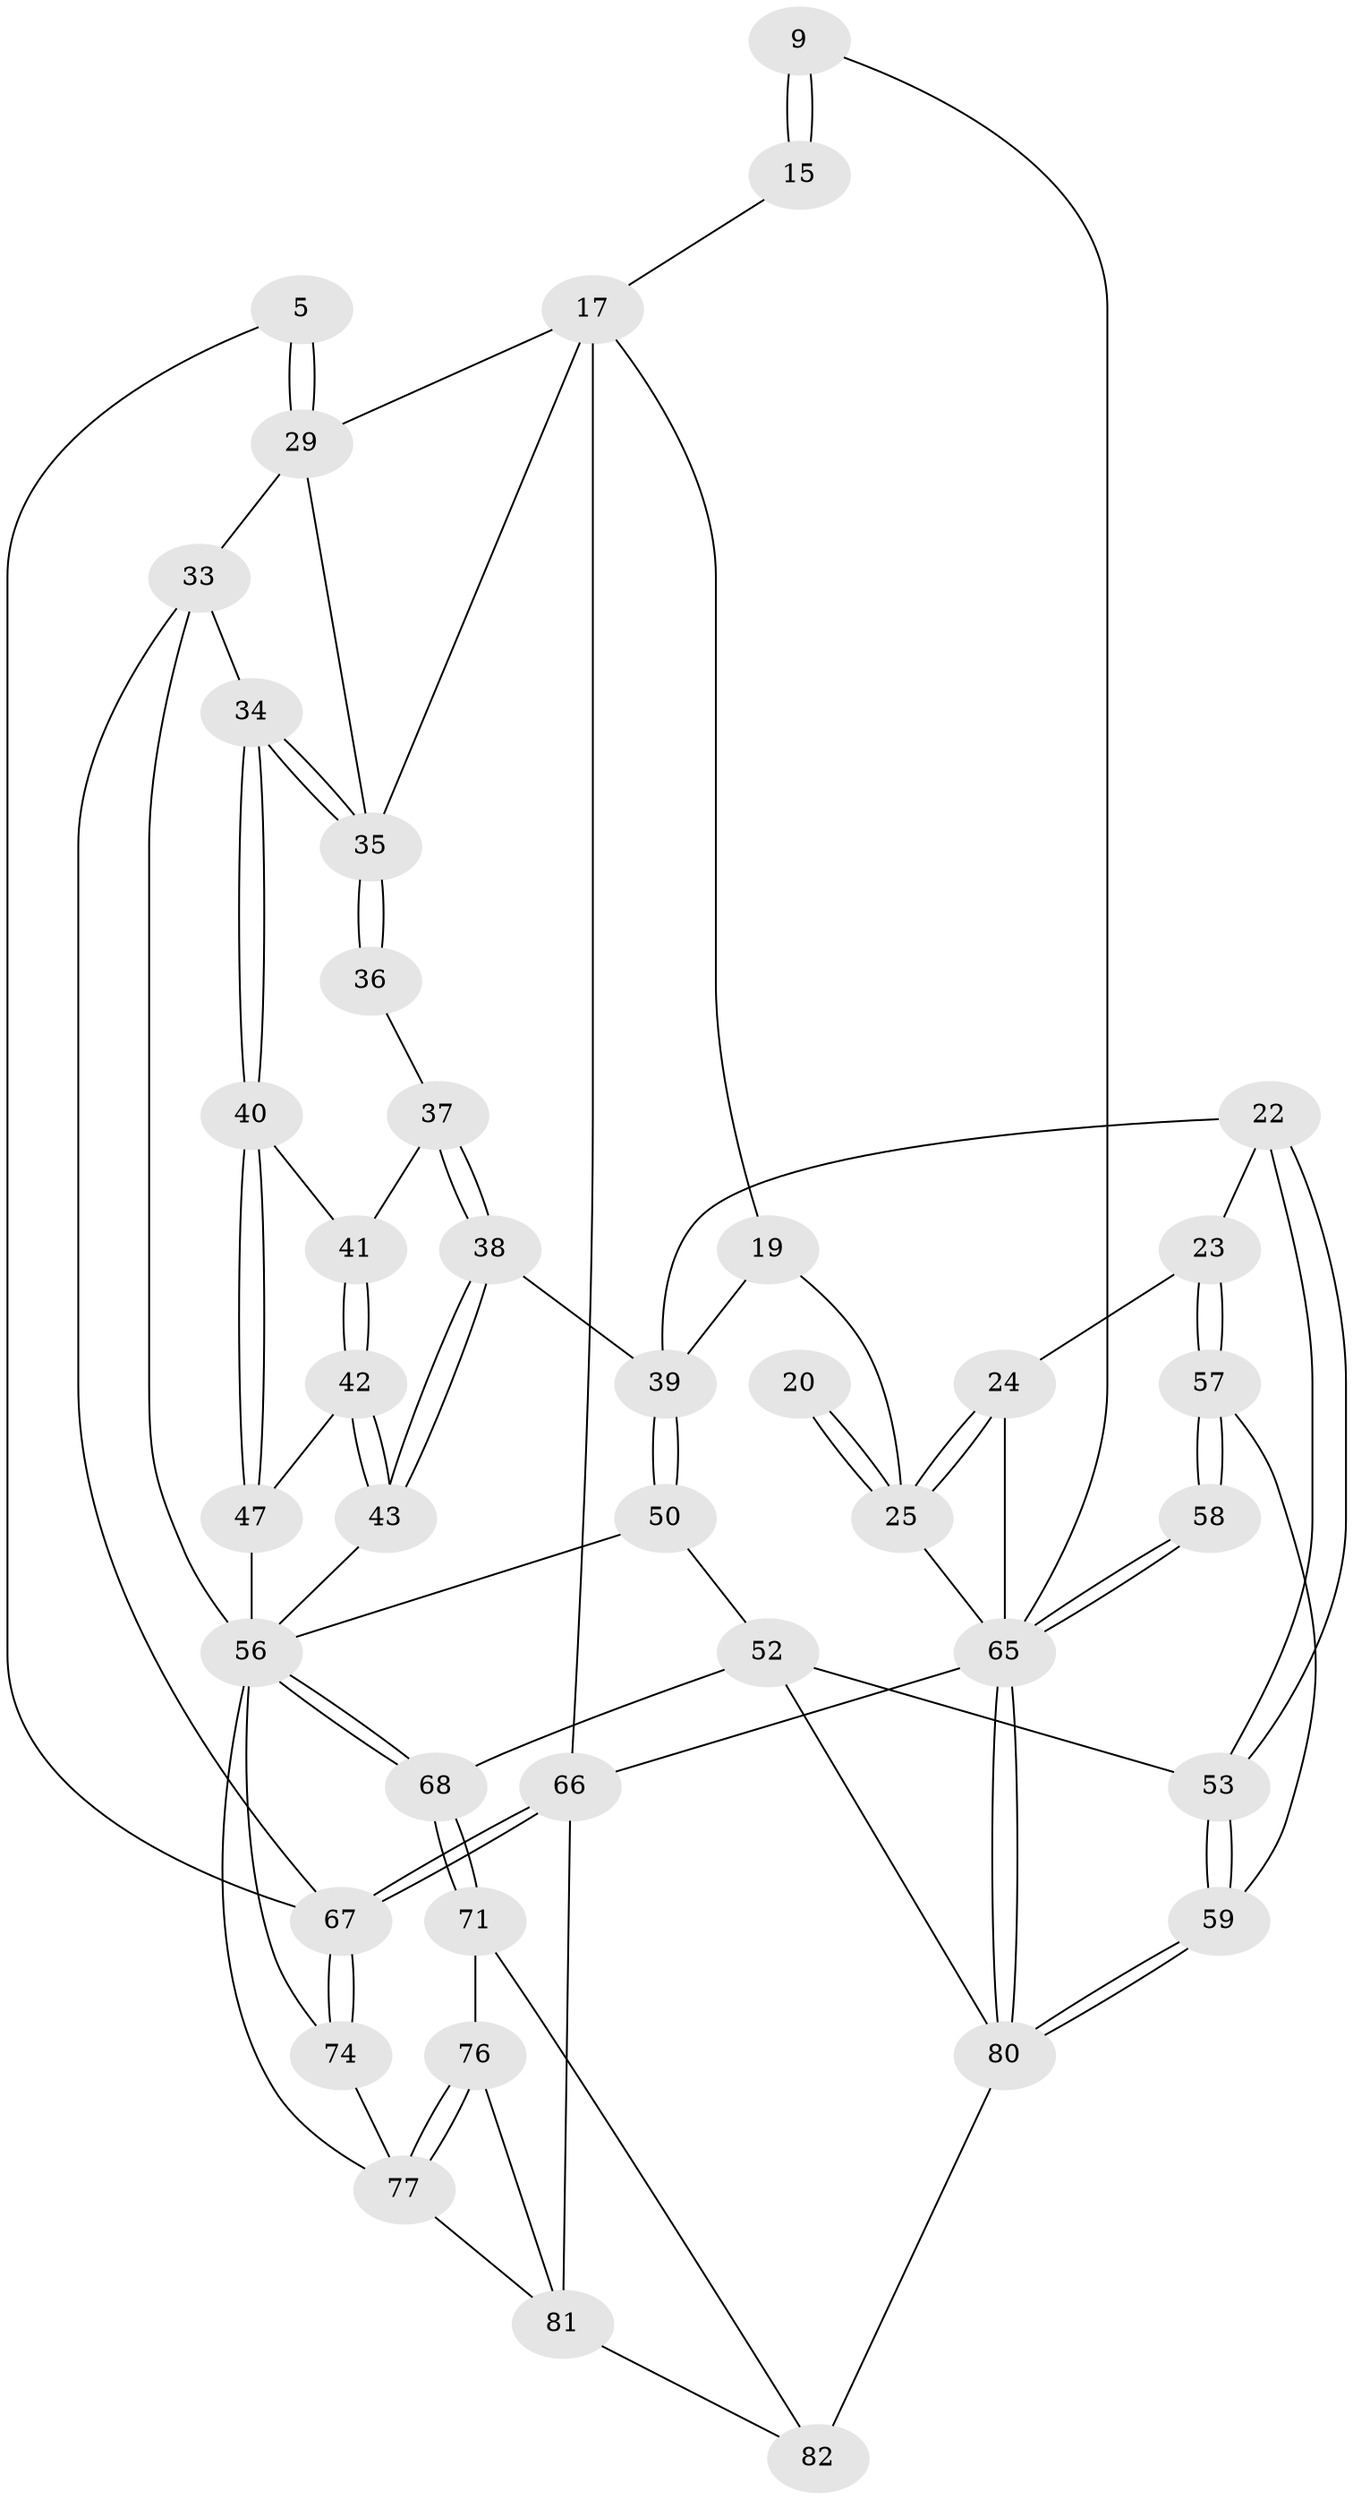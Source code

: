// original degree distribution, {3: 0.036585365853658534, 5: 0.5, 6: 0.23170731707317074, 4: 0.23170731707317074}
// Generated by graph-tools (version 1.1) at 2025/00/03/09/25 05:00:13]
// undirected, 41 vertices, 93 edges
graph export_dot {
graph [start="1"]
  node [color=gray90,style=filled];
  5 [pos="+0.9199236446183277+0.24586371551583677"];
  9 [pos="+0+0"];
  15 [pos="+0.5360880490494685+0",super="+8"];
  17 [pos="+0.4179711306252311+0.28582666007131347",super="+16"];
  19 [pos="+0.2400914167419882+0.14875856132546295",super="+18+14"];
  20 [pos="+0.14482860248734622+0.153389712217389"];
  22 [pos="+0.22100659438571316+0.41999425962070874"];
  23 [pos="+0.13375650675962247+0.42505195904579246"];
  24 [pos="+0.12462666241086728+0.42250464688652495"];
  25 [pos="+0.10848993179663662+0.27231023480322986",super="+12+13"];
  29 [pos="+0.9715036054806494+0.3387016830904029",super="+26+6"];
  33 [pos="+0.8169279906342016+0.4177148867339326",super="+30"];
  34 [pos="+0.6890308229342931+0.4330243615601574"];
  35 [pos="+0.6695799307507796+0.4122535684287501",super="+27+28"];
  36 [pos="+0.5747863713923045+0.44362676906362314"];
  37 [pos="+0.5476799520209563+0.4649103755610291"];
  38 [pos="+0.4565604408565708+0.4929661081708423"];
  39 [pos="+0.37478865908308673+0.4699695128394704",super="+21"];
  40 [pos="+0.6845474074758989+0.4745807480396317"];
  41 [pos="+0.5737004249652267+0.5009209717311558"];
  42 [pos="+0.5926606833662724+0.5653240002157887"];
  43 [pos="+0.5566330845411768+0.5868494370271748"];
  47 [pos="+0.68140974591988+0.5400102545420279"];
  50 [pos="+0.39438658925643383+0.6522676667190137"];
  52 [pos="+0.3295381074779963+0.7475643874797224",super="+51"];
  53 [pos="+0.26757324322072223+0.7429428197188479"];
  56 [pos="+0.5871675333958692+0.7168965512137228",super="+54+55+46+45"];
  57 [pos="+0.1340025713703282+0.7277808716282643"];
  58 [pos="+0+0.7294747950126137"];
  59 [pos="+0.18956828731368688+0.7663756025866629"];
  65 [pos="+0+1",super="+10+32"];
  66 [pos="+1+1",super="+3"];
  67 [pos="+1+0.7981304419342534",super="+48+31"];
  68 [pos="+0.5651236350977641+0.7429607484605489"];
  71 [pos="+0.5567745667925965+0.8113347018488701"];
  74 [pos="+0.9715210741614021+0.85119603461577",super="+62+49"];
  76 [pos="+0.8336114715581955+0.833044716374996",super="+70"];
  77 [pos="+0.9042396012115869+0.9864924504429825",super="+75+64"];
  80 [pos="+0.06659495594607473+1",super="+79+73"];
  81 [pos="+0.6443412708690343+1",super="+78"];
  82 [pos="+0.5913028919536644+1",super="+72"];
  5 -- 29 [weight=2];
  5 -- 29;
  5 -- 67;
  9 -- 15 [weight=2];
  9 -- 15;
  9 -- 65;
  15 -- 17;
  17 -- 19;
  17 -- 35;
  17 -- 66;
  17 -- 29;
  19 -- 39;
  19 -- 25;
  20 -- 25 [weight=2];
  20 -- 25;
  22 -- 23;
  22 -- 53;
  22 -- 53;
  22 -- 39;
  23 -- 24;
  23 -- 57;
  23 -- 57;
  24 -- 25;
  24 -- 25;
  24 -- 65;
  25 -- 65;
  29 -- 35;
  29 -- 33;
  33 -- 34;
  33 -- 67;
  33 -- 56;
  34 -- 35;
  34 -- 35;
  34 -- 40;
  34 -- 40;
  35 -- 36 [weight=2];
  35 -- 36;
  36 -- 37;
  37 -- 38;
  37 -- 38;
  37 -- 41;
  38 -- 39;
  38 -- 43;
  38 -- 43;
  39 -- 50;
  39 -- 50;
  40 -- 41;
  40 -- 47;
  40 -- 47;
  41 -- 42;
  41 -- 42;
  42 -- 43;
  42 -- 43;
  42 -- 47;
  43 -- 56;
  47 -- 56;
  50 -- 52;
  50 -- 56;
  52 -- 53;
  52 -- 80;
  52 -- 68;
  53 -- 59;
  53 -- 59;
  56 -- 68;
  56 -- 68;
  56 -- 77 [weight=2];
  56 -- 74;
  57 -- 58;
  57 -- 58;
  57 -- 59;
  58 -- 65 [weight=2];
  58 -- 65;
  59 -- 80;
  59 -- 80;
  65 -- 80;
  65 -- 80;
  65 -- 66 [weight=2];
  66 -- 67 [weight=2];
  66 -- 67;
  66 -- 81;
  67 -- 74 [weight=2];
  67 -- 74;
  68 -- 71;
  68 -- 71;
  71 -- 76;
  71 -- 82;
  74 -- 77 [weight=2];
  76 -- 77 [weight=3];
  76 -- 77;
  76 -- 81;
  77 -- 81;
  80 -- 82 [weight=2];
  81 -- 82;
}

